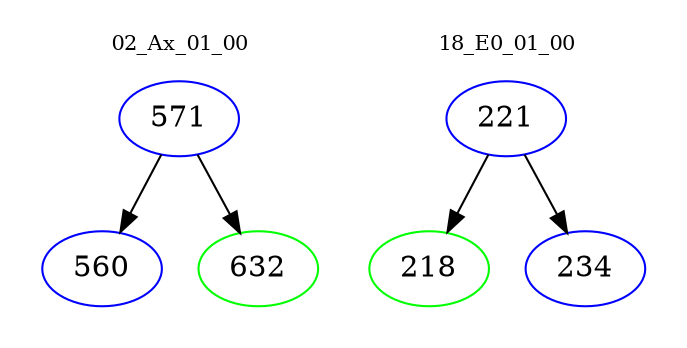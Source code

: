 digraph{
subgraph cluster_0 {
color = white
label = "02_Ax_01_00";
fontsize=10;
T0_571 [label="571", color="blue"]
T0_571 -> T0_560 [color="black"]
T0_560 [label="560", color="blue"]
T0_571 -> T0_632 [color="black"]
T0_632 [label="632", color="green"]
}
subgraph cluster_1 {
color = white
label = "18_E0_01_00";
fontsize=10;
T1_221 [label="221", color="blue"]
T1_221 -> T1_218 [color="black"]
T1_218 [label="218", color="green"]
T1_221 -> T1_234 [color="black"]
T1_234 [label="234", color="blue"]
}
}
